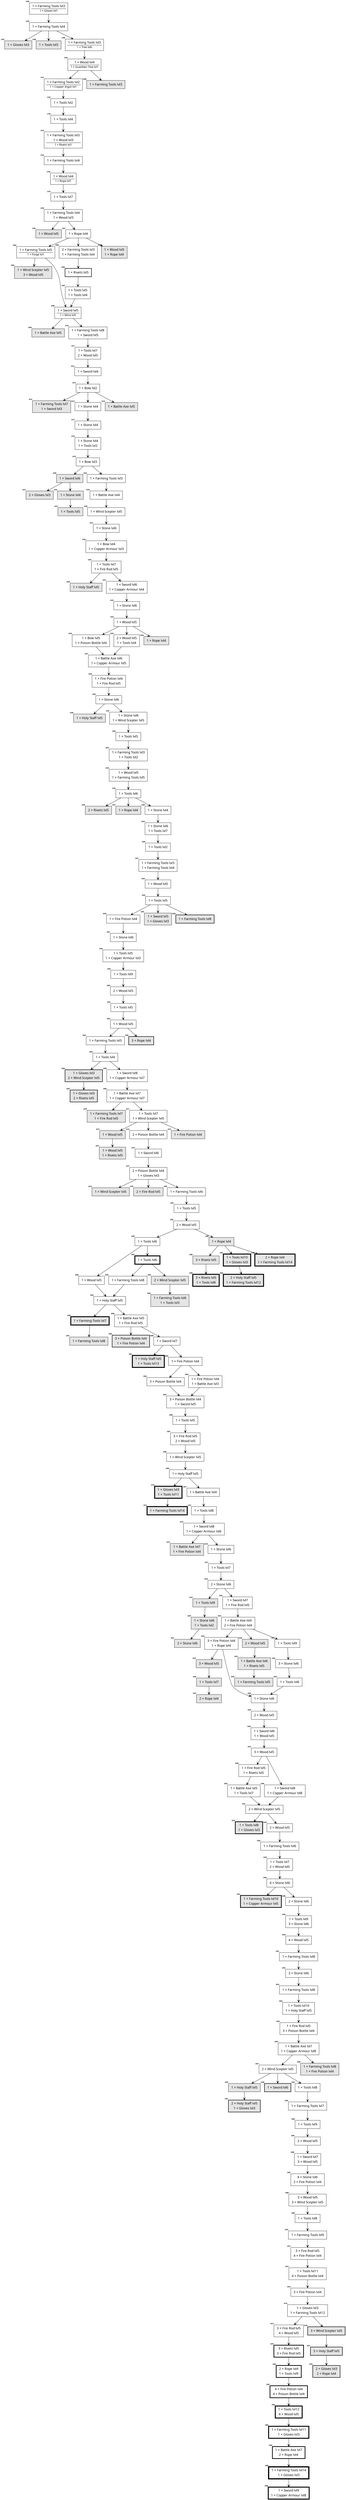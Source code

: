 digraph {
	node [shape=box, fontname="Charter", fontsize=14, fillcolor=gray90]
	edge [arrowhead=vee]
	2185 [penwidth=1.0, label=<<TABLE BORDER="0"><TR><TD>1 × Farming Tools lvl3</TD></TR><HR/><TR><TD><FONT POINT-SIZE="12">1 × Gloves lvl1</FONT></TD></TR></TABLE>>, xlabel=<<FONT POINT-SIZE="7"><B>\N</B></FONT>>, style=""]
	2185 -> 2186
	2186 [penwidth=1.0, label=<<TABLE BORDER="0"><TR><TD>1 × Farming Tools lvl4</TD></TR></TABLE>>, xlabel=<<FONT POINT-SIZE="7"><B>\N</B></FONT>>, style=""]
	2186 -> 2187
	2186 -> 2188
	2186 -> 2189
	2187 [penwidth=1.0, label=<<TABLE BORDER="0"><TR><TD>1 × Gloves lvl3</TD></TR></TABLE>>, xlabel=<<FONT POINT-SIZE="7"><B>\N</B></FONT>>, style=filled]
	2188 [penwidth=1.0, label=<<TABLE BORDER="0"><TR><TD>1 × Tools lvl3</TD></TR></TABLE>>, xlabel=<<FONT POINT-SIZE="7"><B>\N</B></FONT>>, style=filled]
	2189 [penwidth=1.0, label=<<TABLE BORDER="0"><TR><TD>1 × Farming Tools lvl3</TD></TR><HR/><TR><TD><FONT POINT-SIZE="12">1 × Tree lvl6</FONT></TD></TR></TABLE>>, xlabel=<<FONT POINT-SIZE="7"><B>\N</B></FONT>>, style=""]
	2189 -> 2190
	2190 [penwidth=1.0, label=<<TABLE BORDER="0"><TR><TD>1 × Wood lvl4</TD></TR><HR/><TR><TD><FONT POINT-SIZE="12">1 × Guardian Tree lvl1</FONT></TD></TR></TABLE>>, xlabel=<<FONT POINT-SIZE="7"><B>\N</B></FONT>>, style=""]
	2190 -> 2191
	2190 -> 2200
	2191 [penwidth=1.0, label=<<TABLE BORDER="0"><TR><TD>1 × Farming Tools lvl2</TD></TR><HR/><TR><TD><FONT POINT-SIZE="12">1 × Copper Ingot lvl1</FONT></TD></TR></TABLE>>, xlabel=<<FONT POINT-SIZE="7"><B>\N</B></FONT>>, style=""]
	2191 -> 2192
	2192 [penwidth=1.0, label=<<TABLE BORDER="0"><TR><TD>1 × Tools lvl2</TD></TR></TABLE>>, xlabel=<<FONT POINT-SIZE="7"><B>\N</B></FONT>>, style=""]
	2192 -> 2193
	2193 [penwidth=1.0, label=<<TABLE BORDER="0"><TR><TD>1 × Tools lvl4</TD></TR></TABLE>>, xlabel=<<FONT POINT-SIZE="7"><B>\N</B></FONT>>, style=""]
	2193 -> 2194
	2194 [penwidth=1.0, label=<<TABLE BORDER="0"><TR><TD>1 × Farming Tools lvl3</TD></TR><TR><TD>1 × Wood lvl3</TD></TR><HR/><TR><TD><FONT POINT-SIZE="12">1 × Rivets lvl1</FONT></TD></TR></TABLE>>, xlabel=<<FONT POINT-SIZE="7"><B>\N</B></FONT>>, style=""]
	2194 -> 2195
	2195 [penwidth=1.0, label=<<TABLE BORDER="0"><TR><TD>1 × Farming Tools lvl4</TD></TR></TABLE>>, xlabel=<<FONT POINT-SIZE="7"><B>\N</B></FONT>>, style=""]
	2195 -> 2196
	2196 [penwidth=1.0, label=<<TABLE BORDER="0"><TR><TD>1 × Wood lvl4</TD></TR><HR/><TR><TD><FONT POINT-SIZE="12">1 × Rope lvl1</FONT></TD></TR></TABLE>>, xlabel=<<FONT POINT-SIZE="7"><B>\N</B></FONT>>, style=""]
	2196 -> 2197
	2197 [penwidth=1.0, label=<<TABLE BORDER="0"><TR><TD>1 × Tools lvl7</TD></TR></TABLE>>, xlabel=<<FONT POINT-SIZE="7"><B>\N</B></FONT>>, style=""]
	2197 -> 2198
	2198 [penwidth=1.0, label=<<TABLE BORDER="0"><TR><TD>1 × Farming Tools lvl4</TD></TR><TR><TD>1 × Wood lvl3</TD></TR></TABLE>>, xlabel=<<FONT POINT-SIZE="7"><B>\N</B></FONT>>, style=""]
	2198 -> 2199
	2198 -> 2201
	2199 [penwidth=1.0, label=<<TABLE BORDER="0"><TR><TD>1 × Wood lvl5</TD></TR></TABLE>>, xlabel=<<FONT POINT-SIZE="7"><B>\N</B></FONT>>, style=filled]
	2200 [penwidth=1.0, label=<<TABLE BORDER="0"><TR><TD>1 × Farming Tools lvl3</TD></TR></TABLE>>, xlabel=<<FONT POINT-SIZE="7"><B>\N</B></FONT>>, style=filled]
	2201 [penwidth=1.0, label=<<TABLE BORDER="0"><TR><TD>1 × Rope lvl4</TD></TR></TABLE>>, xlabel=<<FONT POINT-SIZE="7"><B>\N</B></FONT>>, style=""]
	2201 -> 2202
	2201 -> 2203
	2201 -> 2206
	2202 [penwidth=1.0, label=<<TABLE BORDER="0"><TR><TD>1 × Farming Tools lvl5</TD></TR><HR/><TR><TD><FONT POINT-SIZE="12">1 × Forge lvl1</FONT></TD></TR></TABLE>>, xlabel=<<FONT POINT-SIZE="7"><B>\N</B></FONT>>, style=""]
	2202 -> 2204
	2202 -> 2208
	2203 [penwidth=1.0, label=<<TABLE BORDER="0"><TR><TD>2 × Farming Tools lvl3</TD></TR><TR><TD>1 × Farming Tools lvl4</TD></TR></TABLE>>, xlabel=<<FONT POINT-SIZE="7"><B>\N</B></FONT>>, style=""]
	2203 -> 2205
	2204 [penwidth=1.0, label=<<TABLE BORDER="0"><TR><TD>1 × Wind Scepter lvl5</TD></TR><TR><TD>3 × Wood lvl5</TD></TR></TABLE>>, xlabel=<<FONT POINT-SIZE="7"><B>\N</B></FONT>>, style=filled]
	2205 [penwidth=2.0, label=<<TABLE BORDER="0"><TR><TD>1 × Rivets lvl5</TD></TR></TABLE>>, xlabel=<<FONT POINT-SIZE="7"><B>\N</B></FONT>>, style=""]
	2205 -> 2207
	2206 [penwidth=1.0, label=<<TABLE BORDER="0"><TR><TD>1 × Wood lvl5</TD></TR><TR><TD>1 × Rope lvl4</TD></TR></TABLE>>, xlabel=<<FONT POINT-SIZE="7"><B>\N</B></FONT>>, style=filled]
	2207 [penwidth=1.0, label=<<TABLE BORDER="0"><TR><TD>1 × Tools lvl5</TD></TR><TR><TD>1 × Tools lvl4</TD></TR></TABLE>>, xlabel=<<FONT POINT-SIZE="7"><B>\N</B></FONT>>, style=""]
	2207 -> 2208
	2208 [penwidth=1.0, label=<<TABLE BORDER="0"><TR><TD>1 × Sword lvl5</TD></TR><HR/><TR><TD><FONT POINT-SIZE="12">1 × Mine lvl5</FONT></TD></TR></TABLE>>, xlabel=<<FONT POINT-SIZE="7"><B>\N</B></FONT>>, style=""]
	2208 -> 2209
	2208 -> 2210
	2209 [penwidth=1.0, label=<<TABLE BORDER="0"><TR><TD>1 × Battle Axe lvl5</TD></TR></TABLE>>, xlabel=<<FONT POINT-SIZE="7"><B>\N</B></FONT>>, style=filled]
	2210 [penwidth=1.0, label=<<TABLE BORDER="0"><TR><TD>1 × Farming Tools lvl8</TD></TR><TR><TD>1 × Sword lvl5</TD></TR></TABLE>>, xlabel=<<FONT POINT-SIZE="7"><B>\N</B></FONT>>, style=""]
	2210 -> 2211
	2211 [penwidth=1.0, label=<<TABLE BORDER="0"><TR><TD>1 × Tools lvl7</TD></TR><TR><TD>2 × Wood lvl5</TD></TR></TABLE>>, xlabel=<<FONT POINT-SIZE="7"><B>\N</B></FONT>>, style=""]
	2211 -> 2212
	2212 [penwidth=1.0, label=<<TABLE BORDER="0"><TR><TD>1 × Sword lvl4</TD></TR></TABLE>>, xlabel=<<FONT POINT-SIZE="7"><B>\N</B></FONT>>, style=""]
	2212 -> 2213
	2213 [penwidth=1.0, label=<<TABLE BORDER="0"><TR><TD>1 × Bow lvl2</TD></TR></TABLE>>, xlabel=<<FONT POINT-SIZE="7"><B>\N</B></FONT>>, style=""]
	2213 -> 2214
	2213 -> 2215
	2213 -> 2216
	2214 [penwidth=1.0, label=<<TABLE BORDER="0"><TR><TD>1 × Farming Tools lvl7</TD></TR><TR><TD>1 × Sword lvl3</TD></TR></TABLE>>, xlabel=<<FONT POINT-SIZE="7"><B>\N</B></FONT>>, style=filled]
	2215 [penwidth=1.0, label=<<TABLE BORDER="0"><TR><TD>1 × Stone lvl4</TD></TR></TABLE>>, xlabel=<<FONT POINT-SIZE="7"><B>\N</B></FONT>>, style=""]
	2215 -> 2217
	2216 [penwidth=1.0, label=<<TABLE BORDER="0"><TR><TD>1 × Battle Axe lvl5</TD></TR></TABLE>>, xlabel=<<FONT POINT-SIZE="7"><B>\N</B></FONT>>, style=filled]
	2217 [penwidth=1.0, label=<<TABLE BORDER="0"><TR><TD>1 × Stone lvl4</TD></TR></TABLE>>, xlabel=<<FONT POINT-SIZE="7"><B>\N</B></FONT>>, style=""]
	2217 -> 2218
	2218 [penwidth=1.0, label=<<TABLE BORDER="0"><TR><TD>1 × Stone lvl4</TD></TR><TR><TD>1 × Tools lvl2</TD></TR></TABLE>>, xlabel=<<FONT POINT-SIZE="7"><B>\N</B></FONT>>, style=""]
	2218 -> 2219
	2219 [penwidth=1.0, label=<<TABLE BORDER="0"><TR><TD>1 × Bow lvl3</TD></TR></TABLE>>, xlabel=<<FONT POINT-SIZE="7"><B>\N</B></FONT>>, style=""]
	2219 -> 2220
	2219 -> 2224
	2220 [penwidth=1.0, label=<<TABLE BORDER="0"><TR><TD>1 × Sword lvl6</TD></TR></TABLE>>, xlabel=<<FONT POINT-SIZE="7"><B>\N</B></FONT>>, style=filled]
	2220 -> 2221
	2220 -> 2222
	2221 [penwidth=1.0, label=<<TABLE BORDER="0"><TR><TD>2 × Gloves lvl3</TD></TR></TABLE>>, xlabel=<<FONT POINT-SIZE="7"><B>\N</B></FONT>>, style=filled]
	2222 [penwidth=1.0, label=<<TABLE BORDER="0"><TR><TD>1 × Stone lvl4</TD></TR></TABLE>>, xlabel=<<FONT POINT-SIZE="7"><B>\N</B></FONT>>, style=filled]
	2222 -> 2223
	2223 [penwidth=1.0, label=<<TABLE BORDER="0"><TR><TD>1 × Tools lvl5</TD></TR></TABLE>>, xlabel=<<FONT POINT-SIZE="7"><B>\N</B></FONT>>, style=filled]
	2224 [penwidth=1.0, label=<<TABLE BORDER="0"><TR><TD>1 × Farming Tools lvl3</TD></TR></TABLE>>, xlabel=<<FONT POINT-SIZE="7"><B>\N</B></FONT>>, style=""]
	2224 -> 2225
	2225 [penwidth=1.0, label=<<TABLE BORDER="0"><TR><TD>1 × Battle Axe lvl4</TD></TR></TABLE>>, xlabel=<<FONT POINT-SIZE="7"><B>\N</B></FONT>>, style=""]
	2225 -> 2226
	2226 [penwidth=1.0, label=<<TABLE BORDER="0"><TR><TD>1 × Wind Scepter lvl5</TD></TR></TABLE>>, xlabel=<<FONT POINT-SIZE="7"><B>\N</B></FONT>>, style=""]
	2226 -> 2227
	2227 [penwidth=1.0, label=<<TABLE BORDER="0"><TR><TD>1 × Stone lvl6</TD></TR></TABLE>>, xlabel=<<FONT POINT-SIZE="7"><B>\N</B></FONT>>, style=""]
	2227 -> 2228
	2228 [penwidth=1.0, label=<<TABLE BORDER="0"><TR><TD>1 × Bow lvl4</TD></TR><TR><TD>1 × Copper Armour lvl3</TD></TR></TABLE>>, xlabel=<<FONT POINT-SIZE="7"><B>\N</B></FONT>>, style=""]
	2228 -> 2229
	2229 [penwidth=1.0, label=<<TABLE BORDER="0"><TR><TD>1 × Tools lvl7</TD></TR><TR><TD>1 × Fire Rod lvl5</TD></TR></TABLE>>, xlabel=<<FONT POINT-SIZE="7"><B>\N</B></FONT>>, style=""]
	2229 -> 2230
	2229 -> 2231
	2230 [penwidth=1.0, label=<<TABLE BORDER="0"><TR><TD>1 × Holy Staff lvl5</TD></TR></TABLE>>, xlabel=<<FONT POINT-SIZE="7"><B>\N</B></FONT>>, style=filled]
	2231 [penwidth=1.0, label=<<TABLE BORDER="0"><TR><TD>1 × Sword lvl6</TD></TR><TR><TD>1 × Copper Armour lvl4</TD></TR></TABLE>>, xlabel=<<FONT POINT-SIZE="7"><B>\N</B></FONT>>, style=""]
	2231 -> 2232
	2232 [penwidth=1.0, label=<<TABLE BORDER="0"><TR><TD>1 × Stone lvl6</TD></TR></TABLE>>, xlabel=<<FONT POINT-SIZE="7"><B>\N</B></FONT>>, style=""]
	2232 -> 2233
	2233 [penwidth=1.0, label=<<TABLE BORDER="0"><TR><TD>1 × Wood lvl5</TD></TR></TABLE>>, xlabel=<<FONT POINT-SIZE="7"><B>\N</B></FONT>>, style=""]
	2233 -> 2234
	2233 -> 2235
	2233 -> 2236
	2234 [penwidth=1.0, label=<<TABLE BORDER="0"><TR><TD>1 × Bow lvl5</TD></TR><TR><TD>1 × Poison Bottle lvl4</TD></TR></TABLE>>, xlabel=<<FONT POINT-SIZE="7"><B>\N</B></FONT>>, style=""]
	2234 -> 2237
	2235 [penwidth=1.0, label=<<TABLE BORDER="0"><TR><TD>2 × Wood lvl5</TD></TR><TR><TD>1 × Tools lvl4</TD></TR></TABLE>>, xlabel=<<FONT POINT-SIZE="7"><B>\N</B></FONT>>, style=""]
	2235 -> 2237
	2236 [penwidth=1.0, label=<<TABLE BORDER="0"><TR><TD>1 × Rope lvl4</TD></TR></TABLE>>, xlabel=<<FONT POINT-SIZE="7"><B>\N</B></FONT>>, style=filled]
	2237 [penwidth=1.0, label=<<TABLE BORDER="0"><TR><TD>1 × Battle Axe lvl6</TD></TR><TR><TD>1 × Copper Armour lvl5</TD></TR></TABLE>>, xlabel=<<FONT POINT-SIZE="7"><B>\N</B></FONT>>, style=""]
	2237 -> 2238
	2238 [penwidth=1.0, label=<<TABLE BORDER="0"><TR><TD>1 × Fire Potion lvl4</TD></TR><TR><TD>1 × Fire Rod lvl5</TD></TR></TABLE>>, xlabel=<<FONT POINT-SIZE="7"><B>\N</B></FONT>>, style=""]
	2238 -> 2239
	2239 [penwidth=1.0, label=<<TABLE BORDER="0"><TR><TD>1 × Stone lvl6</TD></TR></TABLE>>, xlabel=<<FONT POINT-SIZE="7"><B>\N</B></FONT>>, style=""]
	2239 -> 2240
	2239 -> 2241
	2240 [penwidth=1.0, label=<<TABLE BORDER="0"><TR><TD>1 × Holy Staff lvl5</TD></TR></TABLE>>, xlabel=<<FONT POINT-SIZE="7"><B>\N</B></FONT>>, style=filled]
	2241 [penwidth=1.0, label=<<TABLE BORDER="0"><TR><TD>1 × Stone lvl6</TD></TR><TR><TD>1 × Wind Scepter lvl5</TD></TR></TABLE>>, xlabel=<<FONT POINT-SIZE="7"><B>\N</B></FONT>>, style=""]
	2241 -> 2242
	2242 [penwidth=1.0, label=<<TABLE BORDER="0"><TR><TD>1 × Tools lvl5</TD></TR></TABLE>>, xlabel=<<FONT POINT-SIZE="7"><B>\N</B></FONT>>, style=""]
	2242 -> 2243
	2243 [penwidth=1.0, label=<<TABLE BORDER="0"><TR><TD>1 × Farming Tools lvl3</TD></TR><TR><TD>1 × Tools lvl2</TD></TR></TABLE>>, xlabel=<<FONT POINT-SIZE="7"><B>\N</B></FONT>>, style=""]
	2243 -> 2244
	2244 [penwidth=1.0, label=<<TABLE BORDER="0"><TR><TD>1 × Wood lvl5</TD></TR><TR><TD>1 × Farming Tools lvl5</TD></TR></TABLE>>, xlabel=<<FONT POINT-SIZE="7"><B>\N</B></FONT>>, style=""]
	2244 -> 2245
	2245 [penwidth=1.0, label=<<TABLE BORDER="0"><TR><TD>1 × Tools lvl6</TD></TR></TABLE>>, xlabel=<<FONT POINT-SIZE="7"><B>\N</B></FONT>>, style=""]
	2245 -> 2246
	2245 -> 2247
	2245 -> 2248
	2246 [penwidth=1.0, label=<<TABLE BORDER="0"><TR><TD>2 × Rivets lvl5</TD></TR></TABLE>>, xlabel=<<FONT POINT-SIZE="7"><B>\N</B></FONT>>, style=filled]
	2247 [penwidth=1.0, label=<<TABLE BORDER="0"><TR><TD>1 × Rope lvl4</TD></TR></TABLE>>, xlabel=<<FONT POINT-SIZE="7"><B>\N</B></FONT>>, style=filled]
	2248 [penwidth=1.0, label=<<TABLE BORDER="0"><TR><TD>1 × Stone lvl4</TD></TR></TABLE>>, xlabel=<<FONT POINT-SIZE="7"><B>\N</B></FONT>>, style=""]
	2248 -> 2249
	2249 [penwidth=1.0, label=<<TABLE BORDER="0"><TR><TD>1 × Stone lvl6</TD></TR><TR><TD>1 × Tools lvl7</TD></TR></TABLE>>, xlabel=<<FONT POINT-SIZE="7"><B>\N</B></FONT>>, style=""]
	2249 -> 2250
	2250 [penwidth=1.0, label=<<TABLE BORDER="0"><TR><TD>1 × Tools lvl2</TD></TR></TABLE>>, xlabel=<<FONT POINT-SIZE="7"><B>\N</B></FONT>>, style=""]
	2250 -> 2251
	2251 [penwidth=1.0, label=<<TABLE BORDER="0"><TR><TD>1 × Farming Tools lvl3</TD></TR><TR><TD>1 × Farming Tools lvl4</TD></TR></TABLE>>, xlabel=<<FONT POINT-SIZE="7"><B>\N</B></FONT>>, style=""]
	2251 -> 2252
	2252 [penwidth=1.0, label=<<TABLE BORDER="0"><TR><TD>1 × Wood lvl5</TD></TR></TABLE>>, xlabel=<<FONT POINT-SIZE="7"><B>\N</B></FONT>>, style=""]
	2252 -> 2253
	2253 [penwidth=1.0, label=<<TABLE BORDER="0"><TR><TD>1 × Tools lvl5</TD></TR></TABLE>>, xlabel=<<FONT POINT-SIZE="7"><B>\N</B></FONT>>, style=""]
	2253 -> 2254
	2253 -> 2255
	2253 -> 2256
	2254 [penwidth=1.0, label=<<TABLE BORDER="0"><TR><TD>1 × Fire Potion lvl4</TD></TR></TABLE>>, xlabel=<<FONT POINT-SIZE="7"><B>\N</B></FONT>>, style=""]
	2254 -> 2257
	2255 [penwidth=1.0, label=<<TABLE BORDER="0"><TR><TD>1 × Sword lvl5</TD></TR><TR><TD>1 × Gloves lvl3</TD></TR></TABLE>>, xlabel=<<FONT POINT-SIZE="7"><B>\N</B></FONT>>, style=filled]
	2256 [penwidth=2.0, label=<<TABLE BORDER="0"><TR><TD>1 × Farming Tools lvl8</TD></TR></TABLE>>, xlabel=<<FONT POINT-SIZE="7"><B>\N</B></FONT>>, style=filled]
	2257 [penwidth=1.0, label=<<TABLE BORDER="0"><TR><TD>1 × Stone lvl6</TD></TR></TABLE>>, xlabel=<<FONT POINT-SIZE="7"><B>\N</B></FONT>>, style=""]
	2257 -> 2258
	2258 [penwidth=1.0, label=<<TABLE BORDER="0"><TR><TD>1 × Tools lvl5</TD></TR><TR><TD>1 × Copper Armour lvl3</TD></TR></TABLE>>, xlabel=<<FONT POINT-SIZE="7"><B>\N</B></FONT>>, style=""]
	2258 -> 2259
	2259 [penwidth=1.0, label=<<TABLE BORDER="0"><TR><TD>1 × Tools lvl9</TD></TR></TABLE>>, xlabel=<<FONT POINT-SIZE="7"><B>\N</B></FONT>>, style=""]
	2259 -> 2260
	2260 [penwidth=1.0, label=<<TABLE BORDER="0"><TR><TD>2 × Wood lvl5</TD></TR></TABLE>>, xlabel=<<FONT POINT-SIZE="7"><B>\N</B></FONT>>, style=""]
	2260 -> 2261
	2261 [penwidth=1.0, label=<<TABLE BORDER="0"><TR><TD>1 × Tools lvl5</TD></TR></TABLE>>, xlabel=<<FONT POINT-SIZE="7"><B>\N</B></FONT>>, style=""]
	2261 -> 2262
	2262 [penwidth=1.0, label=<<TABLE BORDER="0"><TR><TD>1 × Wood lvl5</TD></TR></TABLE>>, xlabel=<<FONT POINT-SIZE="7"><B>\N</B></FONT>>, style=""]
	2262 -> 2263
	2262 -> 2265
	2263 [penwidth=1.0, label=<<TABLE BORDER="0"><TR><TD>1 × Farming Tools lvl5</TD></TR></TABLE>>, xlabel=<<FONT POINT-SIZE="7"><B>\N</B></FONT>>, style=""]
	2263 -> 2264
	2264 [penwidth=1.0, label=<<TABLE BORDER="0"><TR><TD>1 × Tools lvl4</TD></TR></TABLE>>, xlabel=<<FONT POINT-SIZE="7"><B>\N</B></FONT>>, style=""]
	2264 -> 2266
	2264 -> 2268
	2265 [penwidth=2.0, label=<<TABLE BORDER="0"><TR><TD>3 × Rope lvl4</TD></TR></TABLE>>, xlabel=<<FONT POINT-SIZE="7"><B>\N</B></FONT>>, style=filled]
	2266 [penwidth=2.0, label=<<TABLE BORDER="0"><TR><TD>1 × Gloves lvl3</TD></TR><TR><TD>2 × Wind Scepter lvl5</TD></TR></TABLE>>, xlabel=<<FONT POINT-SIZE="7"><B>\N</B></FONT>>, style=filled]
	2266 -> 2267
	2267 [penwidth=2.0, label=<<TABLE BORDER="0"><TR><TD>1 × Gloves lvl3</TD></TR><TR><TD>2 × Rivets lvl5</TD></TR></TABLE>>, xlabel=<<FONT POINT-SIZE="7"><B>\N</B></FONT>>, style=filled]
	2268 [penwidth=1.0, label=<<TABLE BORDER="0"><TR><TD>1 × Sword lvl8</TD></TR><TR><TD>1 × Copper Armour lvl7</TD></TR></TABLE>>, xlabel=<<FONT POINT-SIZE="7"><B>\N</B></FONT>>, style=""]
	2268 -> 2269
	2269 [penwidth=1.0, label=<<TABLE BORDER="0"><TR><TD>1 × Battle Axe lvl7</TD></TR><TR><TD>1 × Copper Armour lvl7</TD></TR></TABLE>>, xlabel=<<FONT POINT-SIZE="7"><B>\N</B></FONT>>, style=""]
	2269 -> 2270
	2269 -> 2271
	2270 [penwidth=1.0, label=<<TABLE BORDER="0"><TR><TD>1 × Farming Tools lvl7</TD></TR><TR><TD>1 × Fire Rod lvl5</TD></TR></TABLE>>, xlabel=<<FONT POINT-SIZE="7"><B>\N</B></FONT>>, style=filled]
	2271 [penwidth=1.0, label=<<TABLE BORDER="0"><TR><TD>1 × Tools lvl7</TD></TR><TR><TD>1 × Wind Scepter lvl5</TD></TR></TABLE>>, xlabel=<<FONT POINT-SIZE="7"><B>\N</B></FONT>>, style=""]
	2271 -> 2272
	2271 -> 2274
	2271 -> 2275
	2272 [penwidth=1.0, label=<<TABLE BORDER="0"><TR><TD>1 × Wood lvl5</TD></TR></TABLE>>, xlabel=<<FONT POINT-SIZE="7"><B>\N</B></FONT>>, style=filled]
	2272 -> 2273
	2273 [penwidth=1.0, label=<<TABLE BORDER="0"><TR><TD>1 × Wood lvl5</TD></TR><TR><TD>1 × Rivets lvl5</TD></TR></TABLE>>, xlabel=<<FONT POINT-SIZE="7"><B>\N</B></FONT>>, style=filled]
	2274 [penwidth=1.0, label=<<TABLE BORDER="0"><TR><TD>2 × Poison Bottle lvl4</TD></TR></TABLE>>, xlabel=<<FONT POINT-SIZE="7"><B>\N</B></FONT>>, style=""]
	2274 -> 2276
	2275 [penwidth=1.0, label=<<TABLE BORDER="0"><TR><TD>1 × Fire Potion lvl4</TD></TR></TABLE>>, xlabel=<<FONT POINT-SIZE="7"><B>\N</B></FONT>>, style=filled]
	2276 [penwidth=1.0, label=<<TABLE BORDER="0"><TR><TD>1 × Sword lvl6</TD></TR></TABLE>>, xlabel=<<FONT POINT-SIZE="7"><B>\N</B></FONT>>, style=""]
	2276 -> 2277
	2277 [penwidth=1.0, label=<<TABLE BORDER="0"><TR><TD>2 × Poison Bottle lvl4</TD></TR><TR><TD>1 × Gloves lvl3</TD></TR></TABLE>>, xlabel=<<FONT POINT-SIZE="7"><B>\N</B></FONT>>, style=""]
	2277 -> 2278
	2277 -> 2279
	2277 -> 2280
	2278 [penwidth=1.0, label=<<TABLE BORDER="0"><TR><TD>1 × Wind Scepter lvl5</TD></TR></TABLE>>, xlabel=<<FONT POINT-SIZE="7"><B>\N</B></FONT>>, style=filled]
	2279 [penwidth=1.0, label=<<TABLE BORDER="0"><TR><TD>2 × Fire Rod lvl5</TD></TR></TABLE>>, xlabel=<<FONT POINT-SIZE="7"><B>\N</B></FONT>>, style=filled]
	2280 [penwidth=1.0, label=<<TABLE BORDER="0"><TR><TD>1 × Farming Tools lvl6</TD></TR></TABLE>>, xlabel=<<FONT POINT-SIZE="7"><B>\N</B></FONT>>, style=""]
	2280 -> 2281
	2281 [penwidth=1.0, label=<<TABLE BORDER="0"><TR><TD>1 × Tools lvl5</TD></TR></TABLE>>, xlabel=<<FONT POINT-SIZE="7"><B>\N</B></FONT>>, style=""]
	2281 -> 2282
	2282 [penwidth=1.0, label=<<TABLE BORDER="0"><TR><TD>2 × Wood lvl5</TD></TR></TABLE>>, xlabel=<<FONT POINT-SIZE="7"><B>\N</B></FONT>>, style=""]
	2282 -> 2283
	2282 -> 2285
	2283 [penwidth=1.0, label=<<TABLE BORDER="0"><TR><TD>1 × Tools lvl6</TD></TR></TABLE>>, xlabel=<<FONT POINT-SIZE="7"><B>\N</B></FONT>>, style=""]
	2283 -> 2284
	2283 -> 2291
	2284 [penwidth=1.0, label=<<TABLE BORDER="0"><TR><TD>1 × Wood lvl5</TD></TR></TABLE>>, xlabel=<<FONT POINT-SIZE="7"><B>\N</B></FONT>>, style=""]
	2284 -> 2295
	2285 [penwidth=1.0, label=<<TABLE BORDER="0"><TR><TD>1 × Rope lvl4</TD></TR></TABLE>>, xlabel=<<FONT POINT-SIZE="7"><B>\N</B></FONT>>, style=filled]
	2285 -> 2286
	2285 -> 2287
	2285 -> 2288
	2286 [penwidth=1.0, label=<<TABLE BORDER="0"><TR><TD>3 × Rivets lvl5</TD></TR></TABLE>>, xlabel=<<FONT POINT-SIZE="7"><B>\N</B></FONT>>, style=filled]
	2286 -> 2289
	2287 [penwidth=4.0, label=<<TABLE BORDER="0"><TR><TD>1 × Tools lvl10</TD></TR><TR><TD>1 × Gloves lvl3</TD></TR></TABLE>>, xlabel=<<FONT POINT-SIZE="7"><B>\N</B></FONT>>, style=filled]
	2287 -> 2290
	2288 [penwidth=4.0, label=<<TABLE BORDER="0"><TR><TD>2 × Rope lvl4</TD></TR><TR><TD>1 × Farming Tools lvl14</TD></TR></TABLE>>, xlabel=<<FONT POINT-SIZE="7"><B>\N</B></FONT>>, style=filled]
	2289 [penwidth=4.0, label=<<TABLE BORDER="0"><TR><TD>3 × Rivets lvl5</TD></TR><TR><TD>1 × Tools lvl8</TD></TR></TABLE>>, xlabel=<<FONT POINT-SIZE="7"><B>\N</B></FONT>>, style=filled]
	2290 [penwidth=4.0, label=<<TABLE BORDER="0"><TR><TD>2 × Holy Staff lvl5</TD></TR><TR><TD>1 × Farming Tools lvl12</TD></TR></TABLE>>, xlabel=<<FONT POINT-SIZE="7"><B>\N</B></FONT>>, style=filled]
	2291 [penwidth=4.0, label=<<TABLE BORDER="0"><TR><TD>1 × Tools lvl6</TD></TR></TABLE>>, xlabel=<<FONT POINT-SIZE="7"><B>\N</B></FONT>>, style=""]
	2291 -> 2292
	2291 -> 2293
	2292 [penwidth=1.0, label=<<TABLE BORDER="0"><TR><TD>2 × Wind Scepter lvl5</TD></TR></TABLE>>, xlabel=<<FONT POINT-SIZE="7"><B>\N</B></FONT>>, style=filled]
	2292 -> 2294
	2293 [penwidth=1.0, label=<<TABLE BORDER="0"><TR><TD>1 × Farming Tools lvl8</TD></TR></TABLE>>, xlabel=<<FONT POINT-SIZE="7"><B>\N</B></FONT>>, style=""]
	2293 -> 2295
	2294 [penwidth=1.0, label=<<TABLE BORDER="0"><TR><TD>1 × Farming Tools lvl6</TD></TR><TR><TD>1 × Tools lvl3</TD></TR></TABLE>>, xlabel=<<FONT POINT-SIZE="7"><B>\N</B></FONT>>, style=filled]
	2295 [penwidth=1.0, label=<<TABLE BORDER="0"><TR><TD>1 × Holy Staff lvl5</TD></TR></TABLE>>, xlabel=<<FONT POINT-SIZE="7"><B>\N</B></FONT>>, style=""]
	2295 -> 2296
	2295 -> 2298
	2296 [penwidth=4.0, label=<<TABLE BORDER="0"><TR><TD>1 × Farming Tools lvl7</TD></TR></TABLE>>, xlabel=<<FONT POINT-SIZE="7"><B>\N</B></FONT>>, style=filled]
	2296 -> 2297
	2297 [penwidth=1.0, label=<<TABLE BORDER="0"><TR><TD>1 × Farming Tools lvl8</TD></TR></TABLE>>, xlabel=<<FONT POINT-SIZE="7"><B>\N</B></FONT>>, style=filled]
	2298 [penwidth=1.0, label=<<TABLE BORDER="0"><TR><TD>1 × Battle Axe lvl5</TD></TR><TR><TD>1 × Fire Rod lvl5</TD></TR></TABLE>>, xlabel=<<FONT POINT-SIZE="7"><B>\N</B></FONT>>, style=""]
	2298 -> 2299
	2298 -> 2300
	2299 [penwidth=2.0, label=<<TABLE BORDER="0"><TR><TD>3 × Poison Bottle lvl4</TD></TR><TR><TD>1 × Fire Potion lvl4</TD></TR></TABLE>>, xlabel=<<FONT POINT-SIZE="7"><B>\N</B></FONT>>, style=filled]
	2300 [penwidth=1.0, label=<<TABLE BORDER="0"><TR><TD>1 × Sword lvl7</TD></TR></TABLE>>, xlabel=<<FONT POINT-SIZE="7"><B>\N</B></FONT>>, style=""]
	2300 -> 2301
	2300 -> 2302
	2301 [penwidth=4.0, label=<<TABLE BORDER="0"><TR><TD>1 × Holy Staff lvl5</TD></TR><TR><TD>1 × Tools lvl13</TD></TR></TABLE>>, xlabel=<<FONT POINT-SIZE="7"><B>\N</B></FONT>>, style=filled]
	2302 [penwidth=1.0, label=<<TABLE BORDER="0"><TR><TD>1 × Fire Potion lvl4</TD></TR></TABLE>>, xlabel=<<FONT POINT-SIZE="7"><B>\N</B></FONT>>, style=""]
	2302 -> 2303
	2302 -> 2304
	2303 [penwidth=1.0, label=<<TABLE BORDER="0"><TR><TD>3 × Poison Bottle lvl4</TD></TR></TABLE>>, xlabel=<<FONT POINT-SIZE="7"><B>\N</B></FONT>>, style=""]
	2303 -> 2305
	2304 [penwidth=1.0, label=<<TABLE BORDER="0"><TR><TD>1 × Fire Potion lvl4</TD></TR><TR><TD>1 × Battle Axe lvl3</TD></TR></TABLE>>, xlabel=<<FONT POINT-SIZE="7"><B>\N</B></FONT>>, style=""]
	2304 -> 2305
	2305 [penwidth=1.0, label=<<TABLE BORDER="0"><TR><TD>3 × Poison Bottle lvl4</TD></TR><TR><TD>1 × Sword lvl5</TD></TR></TABLE>>, xlabel=<<FONT POINT-SIZE="7"><B>\N</B></FONT>>, style=""]
	2305 -> 2306
	2306 [penwidth=1.0, label=<<TABLE BORDER="0"><TR><TD>1 × Tools lvl5</TD></TR></TABLE>>, xlabel=<<FONT POINT-SIZE="7"><B>\N</B></FONT>>, style=""]
	2306 -> 2307
	2307 [penwidth=1.0, label=<<TABLE BORDER="0"><TR><TD>3 × Fire Rod lvl5</TD></TR><TR><TD>2 × Wood lvl5</TD></TR></TABLE>>, xlabel=<<FONT POINT-SIZE="7"><B>\N</B></FONT>>, style=""]
	2307 -> 2308
	2308 [penwidth=1.0, label=<<TABLE BORDER="0"><TR><TD>1 × Wind Scepter lvl5</TD></TR></TABLE>>, xlabel=<<FONT POINT-SIZE="7"><B>\N</B></FONT>>, style=""]
	2308 -> 2309
	2309 [penwidth=1.0, label=<<TABLE BORDER="0"><TR><TD>1 × Holy Staff lvl5</TD></TR></TABLE>>, xlabel=<<FONT POINT-SIZE="7"><B>\N</B></FONT>>, style=""]
	2309 -> 2310
	2309 -> 2311
	2310 [penwidth=4.0, label=<<TABLE BORDER="0"><TR><TD>1 × Gloves lvl3</TD></TR><TR><TD>1 × Tools lvl11</TD></TR></TABLE>>, xlabel=<<FONT POINT-SIZE="7"><B>\N</B></FONT>>, style=filled]
	2310 -> 2313
	2311 [penwidth=1.0, label=<<TABLE BORDER="0"><TR><TD>1 × Battle Axe lvl4</TD></TR></TABLE>>, xlabel=<<FONT POINT-SIZE="7"><B>\N</B></FONT>>, style=""]
	2311 -> 2312
	2312 [penwidth=1.0, label=<<TABLE BORDER="0"><TR><TD>1 × Tools lvl8</TD></TR></TABLE>>, xlabel=<<FONT POINT-SIZE="7"><B>\N</B></FONT>>, style=""]
	2312 -> 2314
	2313 [penwidth=4.0, label=<<TABLE BORDER="0"><TR><TD>1 × Farming Tools lvl14</TD></TR></TABLE>>, xlabel=<<FONT POINT-SIZE="7"><B>\N</B></FONT>>, style=filled]
	2314 [penwidth=1.0, label=<<TABLE BORDER="0"><TR><TD>1 × Sword lvl8</TD></TR><TR><TD>1 × Copper Armour lvl6</TD></TR></TABLE>>, xlabel=<<FONT POINT-SIZE="7"><B>\N</B></FONT>>, style=""]
	2314 -> 2315
	2314 -> 2316
	2315 [penwidth=1.0, label=<<TABLE BORDER="0"><TR><TD>1 × Battle Axe lvl7</TD></TR><TR><TD>1 × Fire Potion lvl4</TD></TR></TABLE>>, xlabel=<<FONT POINT-SIZE="7"><B>\N</B></FONT>>, style=filled]
	2316 [penwidth=1.0, label=<<TABLE BORDER="0"><TR><TD>1 × Stone lvl6</TD></TR></TABLE>>, xlabel=<<FONT POINT-SIZE="7"><B>\N</B></FONT>>, style=""]
	2316 -> 2317
	2317 [penwidth=1.0, label=<<TABLE BORDER="0"><TR><TD>1 × Tools lvl7</TD></TR></TABLE>>, xlabel=<<FONT POINT-SIZE="7"><B>\N</B></FONT>>, style=""]
	2317 -> 2318
	2318 [penwidth=1.0, label=<<TABLE BORDER="0"><TR><TD>2 × Stone lvl6</TD></TR></TABLE>>, xlabel=<<FONT POINT-SIZE="7"><B>\N</B></FONT>>, style=""]
	2318 -> 2319
	2318 -> 2322
	2319 [penwidth=1.0, label=<<TABLE BORDER="0"><TR><TD>1 × Tools lvl9</TD></TR></TABLE>>, xlabel=<<FONT POINT-SIZE="7"><B>\N</B></FONT>>, style=filled]
	2319 -> 2320
	2320 [penwidth=1.0, label=<<TABLE BORDER="0"><TR><TD>1 × Stone lvl6</TD></TR><TR><TD>1 × Tools lvl2</TD></TR></TABLE>>, xlabel=<<FONT POINT-SIZE="7"><B>\N</B></FONT>>, style=filled]
	2320 -> 2321
	2321 [penwidth=1.0, label=<<TABLE BORDER="0"><TR><TD>2 × Stone lvl6</TD></TR></TABLE>>, xlabel=<<FONT POINT-SIZE="7"><B>\N</B></FONT>>, style=filled]
	2322 [penwidth=1.0, label=<<TABLE BORDER="0"><TR><TD>1 × Sword lvl7</TD></TR><TR><TD>1 × Fire Rod lvl5</TD></TR></TABLE>>, xlabel=<<FONT POINT-SIZE="7"><B>\N</B></FONT>>, style=""]
	2322 -> 2323
	2323 [penwidth=1.0, label=<<TABLE BORDER="0"><TR><TD>1 × Battle Axe lvl4</TD></TR><TR><TD>2 × Fire Potion lvl4</TD></TR></TABLE>>, xlabel=<<FONT POINT-SIZE="7"><B>\N</B></FONT>>, style=""]
	2323 -> 2324
	2323 -> 2328
	2323 -> 2331
	2324 [penwidth=1.0, label=<<TABLE BORDER="0"><TR><TD>3 × Fire Potion lvl4</TD></TR><TR><TD>1 × Rope lvl4</TD></TR></TABLE>>, xlabel=<<FONT POINT-SIZE="7"><B>\N</B></FONT>>, style=""]
	2324 -> 2325
	2324 -> 2334
	2325 [penwidth=1.0, label=<<TABLE BORDER="0"><TR><TD>3 × Wood lvl5</TD></TR></TABLE>>, xlabel=<<FONT POINT-SIZE="7"><B>\N</B></FONT>>, style=filled]
	2325 -> 2326
	2326 [penwidth=1.0, label=<<TABLE BORDER="0"><TR><TD>1 × Tools lvl7</TD></TR></TABLE>>, xlabel=<<FONT POINT-SIZE="7"><B>\N</B></FONT>>, style=filled]
	2326 -> 2327
	2327 [penwidth=1.0, label=<<TABLE BORDER="0"><TR><TD>2 × Rope lvl4</TD></TR></TABLE>>, xlabel=<<FONT POINT-SIZE="7"><B>\N</B></FONT>>, style=filled]
	2328 [penwidth=1.0, label=<<TABLE BORDER="0"><TR><TD>2 × Wood lvl5</TD></TR></TABLE>>, xlabel=<<FONT POINT-SIZE="7"><B>\N</B></FONT>>, style=filled]
	2328 -> 2329
	2329 [penwidth=1.0, label=<<TABLE BORDER="0"><TR><TD>1 × Battle Axe lvl6</TD></TR><TR><TD>1 × Rivets lvl5</TD></TR></TABLE>>, xlabel=<<FONT POINT-SIZE="7"><B>\N</B></FONT>>, style=filled]
	2329 -> 2330
	2330 [penwidth=1.0, label=<<TABLE BORDER="0"><TR><TD>1 × Farming Tools lvl5</TD></TR></TABLE>>, xlabel=<<FONT POINT-SIZE="7"><B>\N</B></FONT>>, style=filled]
	2331 [penwidth=1.0, label=<<TABLE BORDER="0"><TR><TD>1 × Tools lvl9</TD></TR></TABLE>>, xlabel=<<FONT POINT-SIZE="7"><B>\N</B></FONT>>, style=""]
	2331 -> 2332
	2332 [penwidth=1.0, label=<<TABLE BORDER="0"><TR><TD>3 × Stone lvl6</TD></TR></TABLE>>, xlabel=<<FONT POINT-SIZE="7"><B>\N</B></FONT>>, style=""]
	2332 -> 2333
	2333 [penwidth=1.0, label=<<TABLE BORDER="0"><TR><TD>1 × Tools lvl6</TD></TR></TABLE>>, xlabel=<<FONT POINT-SIZE="7"><B>\N</B></FONT>>, style=""]
	2333 -> 2334
	2334 [penwidth=1.0, label=<<TABLE BORDER="0"><TR><TD>1 × Stone lvl6</TD></TR></TABLE>>, xlabel=<<FONT POINT-SIZE="7"><B>\N</B></FONT>>, style=""]
	2334 -> 2335
	2335 [penwidth=1.0, label=<<TABLE BORDER="0"><TR><TD>2 × Wood lvl5</TD></TR></TABLE>>, xlabel=<<FONT POINT-SIZE="7"><B>\N</B></FONT>>, style=""]
	2335 -> 2336
	2336 [penwidth=1.0, label=<<TABLE BORDER="0"><TR><TD>1 × Sword lvl6</TD></TR><TR><TD>1 × Wood lvl5</TD></TR></TABLE>>, xlabel=<<FONT POINT-SIZE="7"><B>\N</B></FONT>>, style=""]
	2336 -> 2337
	2337 [penwidth=1.0, label=<<TABLE BORDER="0"><TR><TD>3 × Wood lvl5</TD></TR></TABLE>>, xlabel=<<FONT POINT-SIZE="7"><B>\N</B></FONT>>, style=""]
	2337 -> 2338
	2337 -> 2340
	2338 [penwidth=1.0, label=<<TABLE BORDER="0"><TR><TD>1 × Fire Rod lvl5</TD></TR><TR><TD>1 × Rivets lvl5</TD></TR></TABLE>>, xlabel=<<FONT POINT-SIZE="7"><B>\N</B></FONT>>, style=""]
	2338 -> 2339
	2339 [penwidth=1.0, label=<<TABLE BORDER="0"><TR><TD>1 × Battle Axe lvl5</TD></TR><TR><TD>1 × Tools lvl7</TD></TR></TABLE>>, xlabel=<<FONT POINT-SIZE="7"><B>\N</B></FONT>>, style=""]
	2339 -> 2341
	2340 [penwidth=1.0, label=<<TABLE BORDER="0"><TR><TD>1 × Sword lvl8</TD></TR><TR><TD>1 × Copper Armour lvl8</TD></TR></TABLE>>, xlabel=<<FONT POINT-SIZE="7"><B>\N</B></FONT>>, style=""]
	2340 -> 2341
	2341 [penwidth=1.0, label=<<TABLE BORDER="0"><TR><TD>2 × Wind Scepter lvl5</TD></TR></TABLE>>, xlabel=<<FONT POINT-SIZE="7"><B>\N</B></FONT>>, style=""]
	2341 -> 2342
	2341 -> 2343
	2342 [penwidth=3.0, label=<<TABLE BORDER="0"><TR><TD>1 × Tools lvl8</TD></TR><TR><TD>1 × Gloves lvl3</TD></TR></TABLE>>, xlabel=<<FONT POINT-SIZE="7"><B>\N</B></FONT>>, style=filled]
	2343 [penwidth=1.0, label=<<TABLE BORDER="0"><TR><TD>2 × Wood lvl5</TD></TR></TABLE>>, xlabel=<<FONT POINT-SIZE="7"><B>\N</B></FONT>>, style=""]
	2343 -> 2344
	2344 [penwidth=1.0, label=<<TABLE BORDER="0"><TR><TD>1 × Farming Tools lvl6</TD></TR></TABLE>>, xlabel=<<FONT POINT-SIZE="7"><B>\N</B></FONT>>, style=""]
	2344 -> 2345
	2345 [penwidth=1.0, label=<<TABLE BORDER="0"><TR><TD>1 × Tools lvl7</TD></TR><TR><TD>2 × Wood lvl5</TD></TR></TABLE>>, xlabel=<<FONT POINT-SIZE="7"><B>\N</B></FONT>>, style=""]
	2345 -> 2346
	2346 [penwidth=1.0, label=<<TABLE BORDER="0"><TR><TD>4 × Stone lvl6</TD></TR></TABLE>>, xlabel=<<FONT POINT-SIZE="7"><B>\N</B></FONT>>, style=""]
	2346 -> 2347
	2346 -> 2348
	2347 [penwidth=3.0, label=<<TABLE BORDER="0"><TR><TD>1 × Farming Tools lvl10</TD></TR><TR><TD>1 × Copper Armour lvl5</TD></TR></TABLE>>, xlabel=<<FONT POINT-SIZE="7"><B>\N</B></FONT>>, style=filled]
	2348 [penwidth=1.0, label=<<TABLE BORDER="0"><TR><TD>2 × Stone lvl6</TD></TR></TABLE>>, xlabel=<<FONT POINT-SIZE="7"><B>\N</B></FONT>>, style=""]
	2348 -> 2349
	2349 [penwidth=1.0, label=<<TABLE BORDER="0"><TR><TD>1 × Tools lvl9</TD></TR><TR><TD>3 × Stone lvl6</TD></TR></TABLE>>, xlabel=<<FONT POINT-SIZE="7"><B>\N</B></FONT>>, style=""]
	2349 -> 2350
	2350 [penwidth=1.0, label=<<TABLE BORDER="0"><TR><TD>4 × Wood lvl5</TD></TR></TABLE>>, xlabel=<<FONT POINT-SIZE="7"><B>\N</B></FONT>>, style=""]
	2350 -> 2351
	2351 [penwidth=1.0, label=<<TABLE BORDER="0"><TR><TD>1 × Farming Tools lvl8</TD></TR></TABLE>>, xlabel=<<FONT POINT-SIZE="7"><B>\N</B></FONT>>, style=""]
	2351 -> 2352
	2352 [penwidth=1.0, label=<<TABLE BORDER="0"><TR><TD>3 × Stone lvl6</TD></TR></TABLE>>, xlabel=<<FONT POINT-SIZE="7"><B>\N</B></FONT>>, style=""]
	2352 -> 2353
	2353 [penwidth=1.0, label=<<TABLE BORDER="0"><TR><TD>1 × Farming Tools lvl8</TD></TR></TABLE>>, xlabel=<<FONT POINT-SIZE="7"><B>\N</B></FONT>>, style=""]
	2353 -> 2354
	2354 [penwidth=1.0, label=<<TABLE BORDER="0"><TR><TD>1 × Tools lvl10</TD></TR><TR><TD>1 × Holy Staff lvl5</TD></TR></TABLE>>, xlabel=<<FONT POINT-SIZE="7"><B>\N</B></FONT>>, style=""]
	2354 -> 2355
	2355 [penwidth=1.0, label=<<TABLE BORDER="0"><TR><TD>1 × Fire Rod lvl5</TD></TR><TR><TD>3 × Poison Bottle lvl4</TD></TR></TABLE>>, xlabel=<<FONT POINT-SIZE="7"><B>\N</B></FONT>>, style=""]
	2355 -> 2356
	2356 [penwidth=1.0, label=<<TABLE BORDER="0"><TR><TD>1 × Battle Axe lvl7</TD></TR><TR><TD>1 × Copper Armour lvl8</TD></TR></TABLE>>, xlabel=<<FONT POINT-SIZE="7"><B>\N</B></FONT>>, style=""]
	2356 -> 2357
	2356 -> 2358
	2357 [penwidth=1.0, label=<<TABLE BORDER="0"><TR><TD>2 × Wind Scepter lvl5</TD></TR></TABLE>>, xlabel=<<FONT POINT-SIZE="7"><B>\N</B></FONT>>, style=""]
	2357 -> 2359
	2357 -> 2360
	2357 -> 2362
	2358 [penwidth=1.0, label=<<TABLE BORDER="0"><TR><TD>1 × Farming Tools lvl8</TD></TR><TR><TD>1 × Fire Potion lvl4</TD></TR></TABLE>>, xlabel=<<FONT POINT-SIZE="7"><B>\N</B></FONT>>, style=filled]
	2359 [penwidth=1.0, label=<<TABLE BORDER="0"><TR><TD>1 × Holy Staff lvl5</TD></TR></TABLE>>, xlabel=<<FONT POINT-SIZE="7"><B>\N</B></FONT>>, style=filled]
	2359 -> 2361
	2360 [penwidth=2.0, label=<<TABLE BORDER="0"><TR><TD>1 × Sword lvl6</TD></TR></TABLE>>, xlabel=<<FONT POINT-SIZE="7"><B>\N</B></FONT>>, style=filled]
	2361 [penwidth=2.0, label=<<TABLE BORDER="0"><TR><TD>2 × Holy Staff lvl5</TD></TR><TR><TD>1 × Gloves lvl3</TD></TR></TABLE>>, xlabel=<<FONT POINT-SIZE="7"><B>\N</B></FONT>>, style=filled]
	2362 [penwidth=1.0, label=<<TABLE BORDER="0"><TR><TD>1 × Tools lvl8</TD></TR></TABLE>>, xlabel=<<FONT POINT-SIZE="7"><B>\N</B></FONT>>, style=""]
	2362 -> 2363
	2363 [penwidth=1.0, label=<<TABLE BORDER="0"><TR><TD>1 × Farming Tools lvl7</TD></TR></TABLE>>, xlabel=<<FONT POINT-SIZE="7"><B>\N</B></FONT>>, style=""]
	2363 -> 2364
	2364 [penwidth=1.0, label=<<TABLE BORDER="0"><TR><TD>1 × Tools lvl9</TD></TR></TABLE>>, xlabel=<<FONT POINT-SIZE="7"><B>\N</B></FONT>>, style=""]
	2364 -> 2365
	2365 [penwidth=1.0, label=<<TABLE BORDER="0"><TR><TD>2 × Wood lvl5</TD></TR></TABLE>>, xlabel=<<FONT POINT-SIZE="7"><B>\N</B></FONT>>, style=""]
	2365 -> 2366
	2366 [penwidth=1.0, label=<<TABLE BORDER="0"><TR><TD>1 × Sword lvl7</TD></TR><TR><TD>3 × Wood lvl5</TD></TR></TABLE>>, xlabel=<<FONT POINT-SIZE="7"><B>\N</B></FONT>>, style=""]
	2366 -> 2367
	2367 [penwidth=1.0, label=<<TABLE BORDER="0"><TR><TD>4 × Stone lvl6</TD></TR><TR><TD>2 × Fire Potion lvl4</TD></TR></TABLE>>, xlabel=<<FONT POINT-SIZE="7"><B>\N</B></FONT>>, style=""]
	2367 -> 2368
	2368 [penwidth=1.0, label=<<TABLE BORDER="0"><TR><TD>3 × Wood lvl5</TD></TR><TR><TD>3 × Wind Scepter lvl5</TD></TR></TABLE>>, xlabel=<<FONT POINT-SIZE="7"><B>\N</B></FONT>>, style=""]
	2368 -> 2369
	2369 [penwidth=1.0, label=<<TABLE BORDER="0"><TR><TD>1 × Tools lvl8</TD></TR></TABLE>>, xlabel=<<FONT POINT-SIZE="7"><B>\N</B></FONT>>, style=""]
	2369 -> 2370
	2370 [penwidth=1.0, label=<<TABLE BORDER="0"><TR><TD>1 × Farming Tools lvl9</TD></TR></TABLE>>, xlabel=<<FONT POINT-SIZE="7"><B>\N</B></FONT>>, style=""]
	2370 -> 2371
	2371 [penwidth=1.0, label=<<TABLE BORDER="0"><TR><TD>3 × Fire Rod lvl5</TD></TR><TR><TD>4 × Fire Potion lvl4</TD></TR></TABLE>>, xlabel=<<FONT POINT-SIZE="7"><B>\N</B></FONT>>, style=""]
	2371 -> 2372
	2372 [penwidth=1.0, label=<<TABLE BORDER="0"><TR><TD>1 × Tools lvl11</TD></TR><TR><TD>4 × Poison Bottle lvl4</TD></TR></TABLE>>, xlabel=<<FONT POINT-SIZE="7"><B>\N</B></FONT>>, style=""]
	2372 -> 2373
	2373 [penwidth=1.0, label=<<TABLE BORDER="0"><TR><TD>3 × Fire Potion lvl4</TD></TR></TABLE>>, xlabel=<<FONT POINT-SIZE="7"><B>\N</B></FONT>>, style=""]
	2373 -> 2374
	2374 [penwidth=1.0, label=<<TABLE BORDER="0"><TR><TD>1 × Gloves lvl3</TD></TR><TR><TD>1 × Farming Tools lvl12</TD></TR></TABLE>>, xlabel=<<FONT POINT-SIZE="7"><B>\N</B></FONT>>, style=""]
	2374 -> 2375
	2374 -> 2376
	2375 [penwidth=1.0, label=<<TABLE BORDER="0"><TR><TD>3 × Fire Rod lvl5</TD></TR><TR><TD>4 × Wood lvl5</TD></TR></TABLE>>, xlabel=<<FONT POINT-SIZE="7"><B>\N</B></FONT>>, style=""]
	2375 -> 2379
	2376 [penwidth=2.0, label=<<TABLE BORDER="0"><TR><TD>3 × Wind Scepter lvl5</TD></TR></TABLE>>, xlabel=<<FONT POINT-SIZE="7"><B>\N</B></FONT>>, style=filled]
	2376 -> 2377
	2377 [penwidth=2.0, label=<<TABLE BORDER="0"><TR><TD>3 × Holy Staff lvl5</TD></TR></TABLE>>, xlabel=<<FONT POINT-SIZE="7"><B>\N</B></FONT>>, style=filled]
	2377 -> 2378
	2378 [penwidth=2.0, label=<<TABLE BORDER="0"><TR><TD>2 × Gloves lvl3</TD></TR><TR><TD>2 × Rope lvl4</TD></TR></TABLE>>, xlabel=<<FONT POINT-SIZE="7"><B>\N</B></FONT>>, style=filled]
	2379 [penwidth=3.0, label=<<TABLE BORDER="0"><TR><TD>3 × Rivets lvl5</TD></TR><TR><TD>3 × Fire Rod lvl5</TD></TR></TABLE>>, xlabel=<<FONT POINT-SIZE="7"><B>\N</B></FONT>>, style=""]
	2379 -> 2380
	2380 [penwidth=3.0, label=<<TABLE BORDER="0"><TR><TD>2 × Rope lvl4</TD></TR><TR><TD>1 × Tools lvl9</TD></TR></TABLE>>, xlabel=<<FONT POINT-SIZE="7"><B>\N</B></FONT>>, style=""]
	2380 -> 2381
	2381 [penwidth=3.0, label=<<TABLE BORDER="0"><TR><TD>4 × Fire Potion lvl4</TD></TR><TR><TD>4 × Poison Bottle lvl4</TD></TR></TABLE>>, xlabel=<<FONT POINT-SIZE="7"><B>\N</B></FONT>>, style=""]
	2381 -> 2382
	2382 [penwidth=4.0, label=<<TABLE BORDER="0"><TR><TD>1 × Tools lvl12</TD></TR><TR><TD>4 × Wood lvl5</TD></TR></TABLE>>, xlabel=<<FONT POINT-SIZE="7"><B>\N</B></FONT>>, style=""]
	2382 -> 2383
	2383 [penwidth=4.0, label=<<TABLE BORDER="0"><TR><TD>1 × Farming Tools lvl11</TD></TR><TR><TD>1 × Gloves lvl3</TD></TR></TABLE>>, xlabel=<<FONT POINT-SIZE="7"><B>\N</B></FONT>>, style=""]
	2383 -> 2384
	2384 [penwidth=3.0, label=<<TABLE BORDER="0"><TR><TD>1 × Battle Axe lvl7</TD></TR><TR><TD>2 × Rope lvl4</TD></TR></TABLE>>, xlabel=<<FONT POINT-SIZE="7"><B>\N</B></FONT>>, style=""]
	2384 -> 2385
	2385 [penwidth=5.0, label=<<TABLE BORDER="0"><TR><TD>1 × Farming Tools lvl14</TD></TR><TR><TD>1 × Gloves lvl3</TD></TR></TABLE>>, xlabel=<<FONT POINT-SIZE="7"><B>\N</B></FONT>>, style=""]
	2385 -> 2386
	2386 [penwidth=4.0, label=<<TABLE BORDER="0"><TR><TD>1 × Sword lvl9</TD></TR><TR><TD>1 × Copper Armour lvl8</TD></TR></TABLE>>, xlabel=<<FONT POINT-SIZE="7"><B>\N</B></FONT>>, style=""]
}
